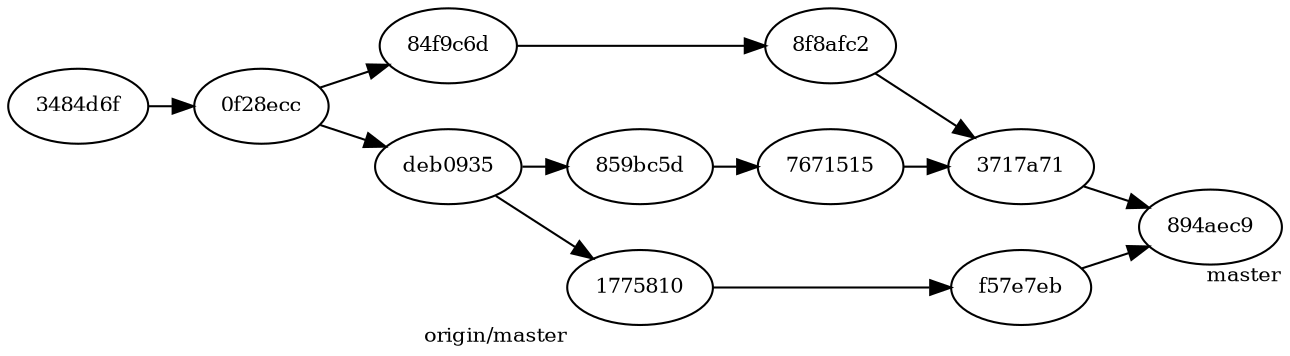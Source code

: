 digraph branch 
{
  rankdir=LR
  ranksep=0.3
  nodesep=0.3
  node [fontsize=10,]
  c2 [label = "3484d6f"]
  c3 [label = "0f28ecc"]
  c4 [label = "84f9c6d"]
  c5 [label = "8f8afc2"]
  c6 [label = "deb0935"]
  c7 [label = "859bc5d"]
  c8 [label = "7671515"]
  c9 [label = "3717a71"]
  c10 [label = "1775810", xlabel="origin/master"]
  c11 [label = "f57e7eb"]
  c12 [label = "894aec9", xlabel="master"]


  c2 -> c3 -> c4 -> c5 -> c9 -> c12
  c3 -> c6 -> c7  -> c8 -> c9
  c6 -> c10 -> c11 -> c12
}